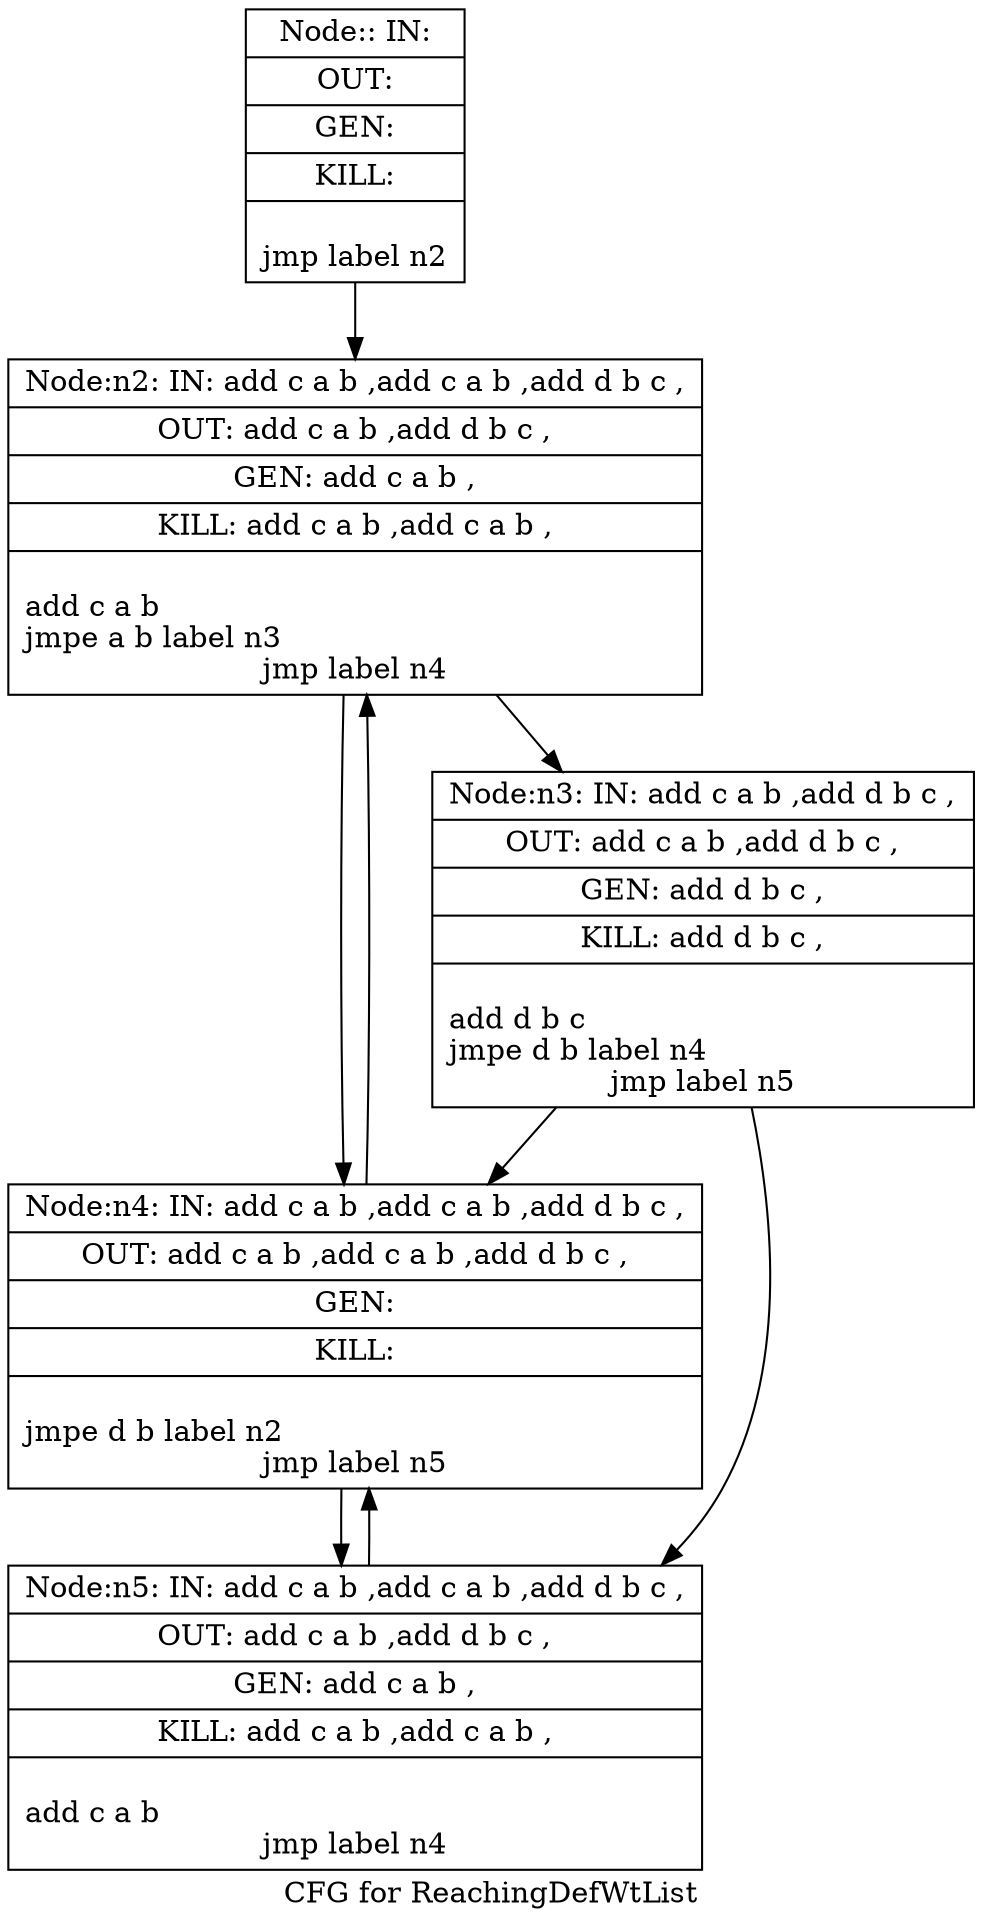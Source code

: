 digraph "CFG for ReachingDefWtList' function" {
 label="CFG for ReachingDefWtList";

Node0x181d220 [shape=record,label="{ Node::  IN: |{OUT: }|{GEN: }|{KILL: }|{\ljmp label n2}}"];
Node0x181d220 -> Node0x181dac0;
Node0x181dac0 [shape=record,label="{ Node:n2:  IN: add c a b ,add c a b ,add d b c ,|{OUT: add c a b ,add d b c ,}|{GEN: add c a b ,}|{KILL: add c a b ,add c a b ,}|{\ladd c a b\ljmpe a b label n3\ljmp label n4}}"];
Node0x181dac0 -> Node0x181dca0;
Node0x181dac0 -> Node0x181de80;
Node0x181dca0 [shape=record,label="{ Node:n3:  IN: add c a b ,add d b c ,|{OUT: add c a b ,add d b c ,}|{GEN: add d b c ,}|{KILL: add d b c ,}|{\ladd d b c\ljmpe d b label n4\ljmp label n5}}"];
Node0x181dca0 -> Node0x181de80;
Node0x181dca0 -> Node0x181e0e0;
Node0x181de80 [shape=record,label="{ Node:n4:  IN: add c a b ,add c a b ,add d b c ,|{OUT: add c a b ,add c a b ,add d b c ,}|{GEN: }|{KILL: }|{\ljmpe d b label n2\ljmp label n5}}"];
Node0x181de80 -> Node0x181dac0;
Node0x181de80 -> Node0x181e0e0;
Node0x181e0e0 [shape=record,label="{ Node:n5:  IN: add c a b ,add c a b ,add d b c ,|{OUT: add c a b ,add d b c ,}|{GEN: add c a b ,}|{KILL: add c a b ,add c a b ,}|{\ladd c a b\ljmp label n4}}"];
Node0x181e0e0 -> Node0x181de80;}
